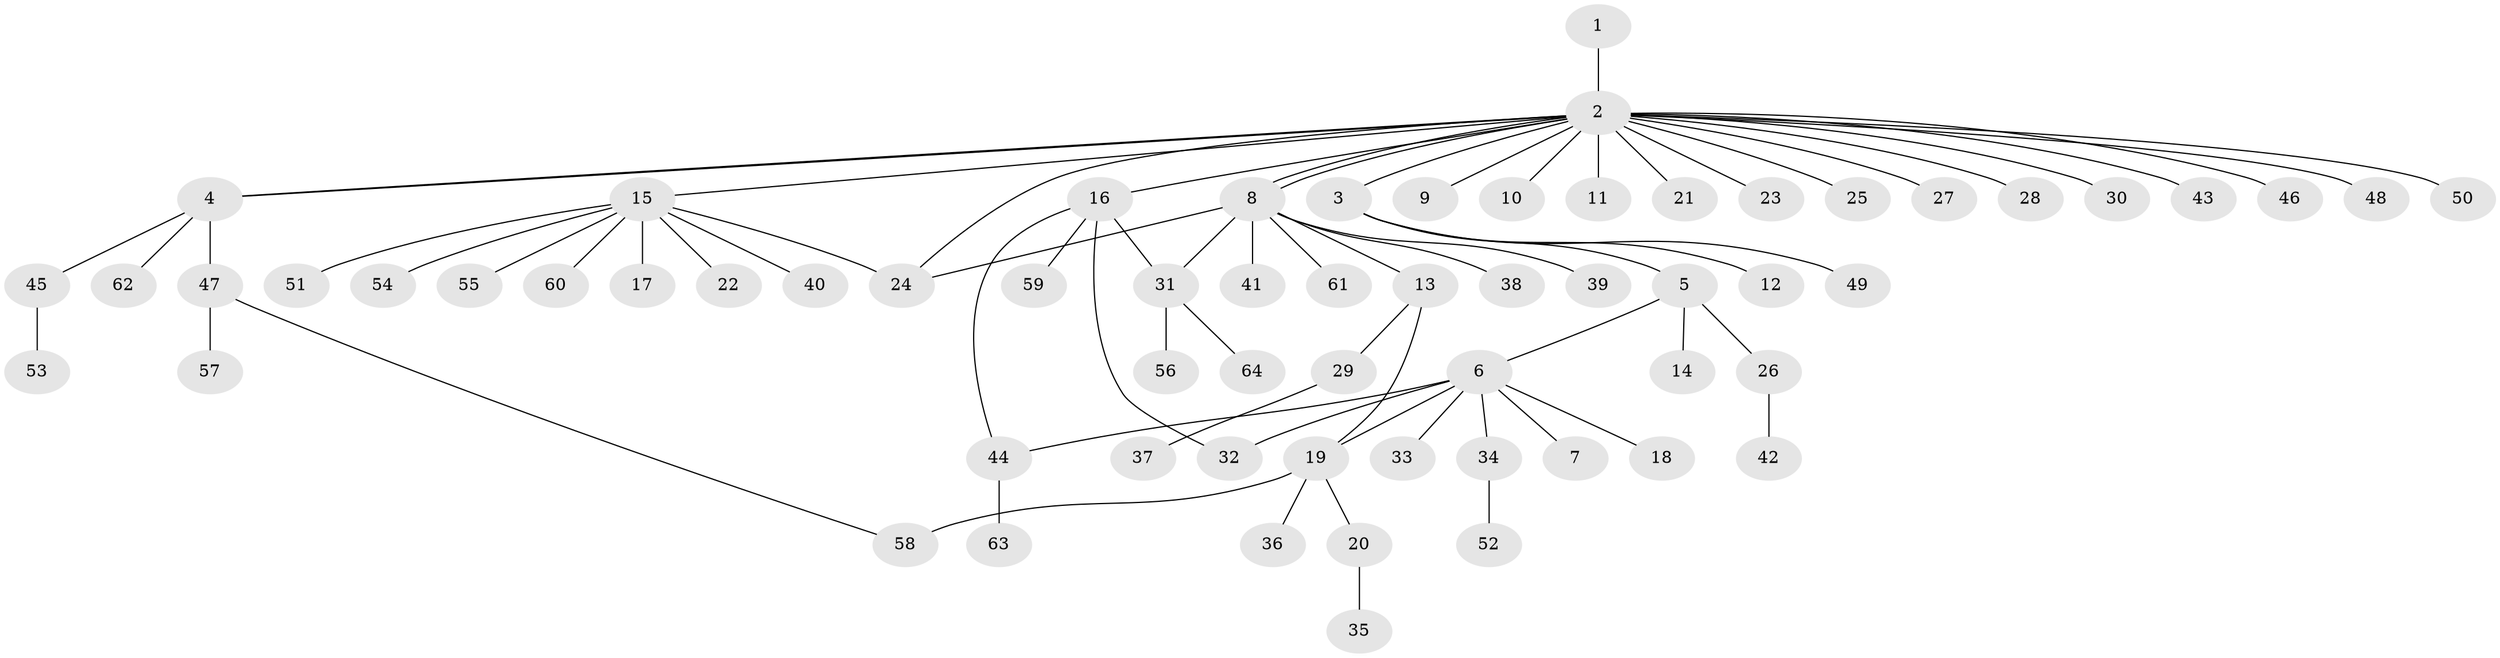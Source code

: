 // coarse degree distribution, {18: 0.020833333333333332, 3: 0.125, 7: 0.041666666666666664, 1: 0.7291666666666666, 9: 0.020833333333333332, 5: 0.041666666666666664, 2: 0.020833333333333332}
// Generated by graph-tools (version 1.1) at 2025/51/02/27/25 19:51:57]
// undirected, 64 vertices, 72 edges
graph export_dot {
graph [start="1"]
  node [color=gray90,style=filled];
  1;
  2;
  3;
  4;
  5;
  6;
  7;
  8;
  9;
  10;
  11;
  12;
  13;
  14;
  15;
  16;
  17;
  18;
  19;
  20;
  21;
  22;
  23;
  24;
  25;
  26;
  27;
  28;
  29;
  30;
  31;
  32;
  33;
  34;
  35;
  36;
  37;
  38;
  39;
  40;
  41;
  42;
  43;
  44;
  45;
  46;
  47;
  48;
  49;
  50;
  51;
  52;
  53;
  54;
  55;
  56;
  57;
  58;
  59;
  60;
  61;
  62;
  63;
  64;
  1 -- 2;
  2 -- 3;
  2 -- 4;
  2 -- 4;
  2 -- 8;
  2 -- 8;
  2 -- 9;
  2 -- 10;
  2 -- 11;
  2 -- 15;
  2 -- 16;
  2 -- 21;
  2 -- 23;
  2 -- 24;
  2 -- 25;
  2 -- 27;
  2 -- 28;
  2 -- 30;
  2 -- 43;
  2 -- 46;
  2 -- 48;
  2 -- 50;
  3 -- 5;
  3 -- 12;
  3 -- 49;
  4 -- 45;
  4 -- 47;
  4 -- 62;
  5 -- 6;
  5 -- 14;
  5 -- 26;
  6 -- 7;
  6 -- 18;
  6 -- 19;
  6 -- 32;
  6 -- 33;
  6 -- 34;
  6 -- 44;
  8 -- 13;
  8 -- 24;
  8 -- 31;
  8 -- 38;
  8 -- 39;
  8 -- 41;
  8 -- 61;
  13 -- 19;
  13 -- 29;
  15 -- 17;
  15 -- 22;
  15 -- 24;
  15 -- 40;
  15 -- 51;
  15 -- 54;
  15 -- 55;
  15 -- 60;
  16 -- 31;
  16 -- 32;
  16 -- 44;
  16 -- 59;
  19 -- 20;
  19 -- 36;
  19 -- 58;
  20 -- 35;
  26 -- 42;
  29 -- 37;
  31 -- 56;
  31 -- 64;
  34 -- 52;
  44 -- 63;
  45 -- 53;
  47 -- 57;
  47 -- 58;
}
